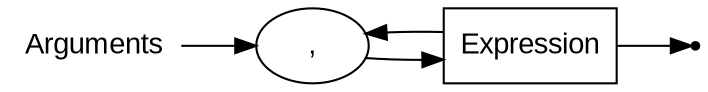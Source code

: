 digraph ARGUMENTS {
  rankdir=LR;
  node [fontname="Arial"];
  start [label="Arguments" shape=plaintext];
  end [label="" shape=point];
  A [label="," shape=oval];
  B [label="Expression" shape=box];
  start -> A;
  A -> B;
  B -> A;
  B -> end;
}